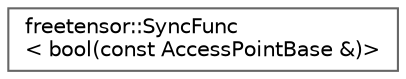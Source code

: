 digraph "Graphical Class Hierarchy"
{
 // LATEX_PDF_SIZE
  bgcolor="transparent";
  edge [fontname=Helvetica,fontsize=10,labelfontname=Helvetica,labelfontsize=10];
  node [fontname=Helvetica,fontsize=10,shape=box,height=0.2,width=0.4];
  rankdir="LR";
  Node0 [label="freetensor::SyncFunc\l\< bool(const AccessPointBase &)\>",height=0.2,width=0.4,color="grey40", fillcolor="white", style="filled",URL="$classfreetensor_1_1SyncFunc.html",tooltip=" "];
}
